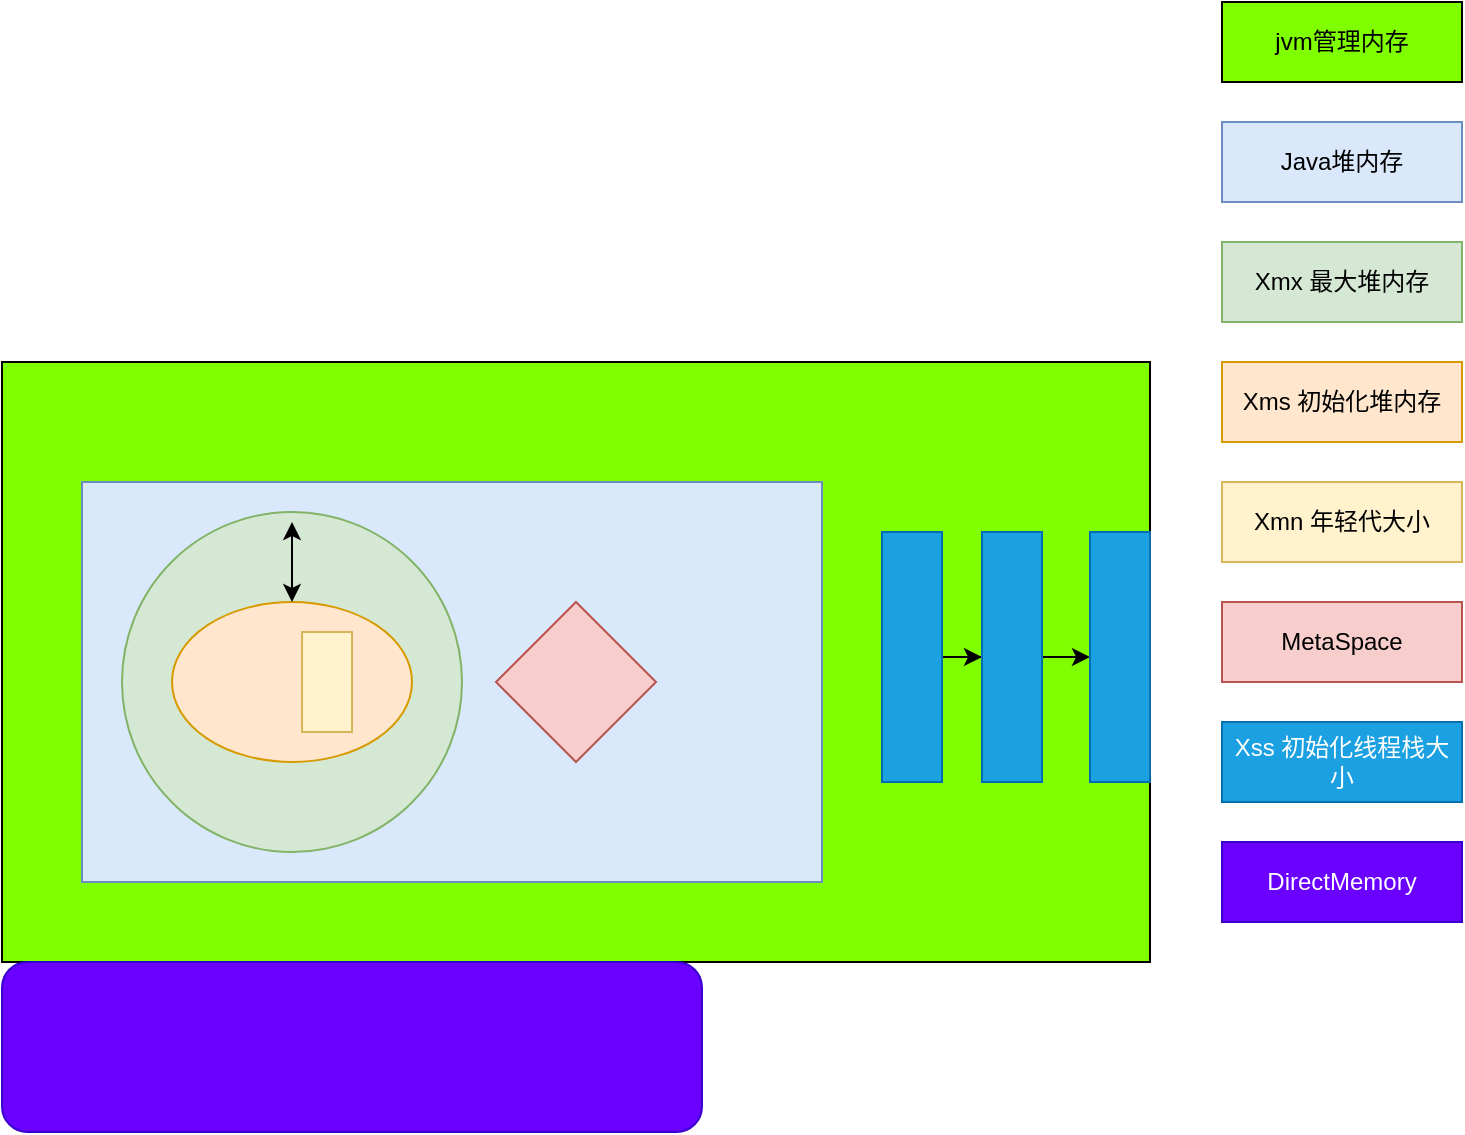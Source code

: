 <mxfile version="13.8.0" type="github">
  <diagram id="3-5V8wSNHy0x2rdLF35Z" name="第 1 页">
    <mxGraphModel dx="1426" dy="794" grid="1" gridSize="10" guides="1" tooltips="1" connect="1" arrows="1" fold="1" page="1" pageScale="1" pageWidth="827" pageHeight="1169" math="0" shadow="0">
      <root>
        <mxCell id="0" />
        <mxCell id="1" parent="0" />
        <mxCell id="YUGMLXJwsX0ST7-lgr5c-11" value="" style="rounded=0;whiteSpace=wrap;html=1;fillColor=#80FF00;" vertex="1" parent="1">
          <mxGeometry x="70" y="220" width="574" height="300" as="geometry" />
        </mxCell>
        <mxCell id="YUGMLXJwsX0ST7-lgr5c-12" value="" style="rounded=0;whiteSpace=wrap;html=1;fillColor=#dae8fc;strokeColor=#6c8ebf;" vertex="1" parent="1">
          <mxGeometry x="110" y="280" width="370" height="200" as="geometry" />
        </mxCell>
        <mxCell id="YUGMLXJwsX0ST7-lgr5c-13" value="" style="ellipse;whiteSpace=wrap;html=1;aspect=fixed;fillColor=#d5e8d4;strokeColor=#82b366;" vertex="1" parent="1">
          <mxGeometry x="130" y="295" width="170" height="170" as="geometry" />
        </mxCell>
        <mxCell id="YUGMLXJwsX0ST7-lgr5c-14" value="" style="ellipse;whiteSpace=wrap;html=1;fillColor=#ffe6cc;strokeColor=#d79b00;" vertex="1" parent="1">
          <mxGeometry x="155" y="340" width="120" height="80" as="geometry" />
        </mxCell>
        <mxCell id="YUGMLXJwsX0ST7-lgr5c-15" value="" style="rounded=0;whiteSpace=wrap;html=1;fillColor=#fff2cc;direction=south;strokeColor=#d6b656;" vertex="1" parent="1">
          <mxGeometry x="220" y="355" width="25" height="50" as="geometry" />
        </mxCell>
        <mxCell id="YUGMLXJwsX0ST7-lgr5c-16" value="" style="rhombus;whiteSpace=wrap;html=1;fillColor=#f8cecc;strokeColor=#b85450;" vertex="1" parent="1">
          <mxGeometry x="317" y="340" width="80" height="80" as="geometry" />
        </mxCell>
        <mxCell id="YUGMLXJwsX0ST7-lgr5c-17" value="" style="rounded=1;whiteSpace=wrap;html=1;fillColor=#6a00ff;strokeColor=#3700CC;fontColor=#ffffff;" vertex="1" parent="1">
          <mxGeometry x="70" y="520" width="350" height="85" as="geometry" />
        </mxCell>
        <mxCell id="YUGMLXJwsX0ST7-lgr5c-20" value="" style="edgeStyle=orthogonalEdgeStyle;rounded=0;orthogonalLoop=1;jettySize=auto;html=1;" edge="1" parent="1" source="YUGMLXJwsX0ST7-lgr5c-18" target="YUGMLXJwsX0ST7-lgr5c-19">
          <mxGeometry relative="1" as="geometry" />
        </mxCell>
        <mxCell id="YUGMLXJwsX0ST7-lgr5c-18" value="" style="rounded=0;whiteSpace=wrap;html=1;fillColor=#1ba1e2;direction=south;strokeColor=#006EAF;fontColor=#ffffff;" vertex="1" parent="1">
          <mxGeometry x="510" y="305" width="30" height="125" as="geometry" />
        </mxCell>
        <mxCell id="YUGMLXJwsX0ST7-lgr5c-22" value="" style="edgeStyle=orthogonalEdgeStyle;rounded=0;orthogonalLoop=1;jettySize=auto;html=1;" edge="1" parent="1" source="YUGMLXJwsX0ST7-lgr5c-19" target="YUGMLXJwsX0ST7-lgr5c-21">
          <mxGeometry relative="1" as="geometry" />
        </mxCell>
        <mxCell id="YUGMLXJwsX0ST7-lgr5c-19" value="" style="rounded=0;whiteSpace=wrap;html=1;fillColor=#1ba1e2;direction=south;strokeColor=#006EAF;fontColor=#ffffff;" vertex="1" parent="1">
          <mxGeometry x="560" y="305" width="30" height="125" as="geometry" />
        </mxCell>
        <mxCell id="YUGMLXJwsX0ST7-lgr5c-21" value="" style="rounded=0;whiteSpace=wrap;html=1;fillColor=#1ba1e2;direction=south;strokeColor=#006EAF;fontColor=#ffffff;" vertex="1" parent="1">
          <mxGeometry x="614" y="305" width="30" height="125" as="geometry" />
        </mxCell>
        <mxCell id="YUGMLXJwsX0ST7-lgr5c-23" value="" style="endArrow=classic;startArrow=classic;html=1;" edge="1" parent="1" source="YUGMLXJwsX0ST7-lgr5c-14">
          <mxGeometry width="50" height="50" relative="1" as="geometry">
            <mxPoint x="215" y="319.289" as="sourcePoint" />
            <mxPoint x="215" y="300" as="targetPoint" />
            <Array as="points">
              <mxPoint x="215" y="300" />
            </Array>
          </mxGeometry>
        </mxCell>
        <mxCell id="YUGMLXJwsX0ST7-lgr5c-30" value="jvm管理内存" style="rounded=0;whiteSpace=wrap;html=1;fillColor=#80FF00;" vertex="1" parent="1">
          <mxGeometry x="680" y="40" width="120" height="40" as="geometry" />
        </mxCell>
        <mxCell id="YUGMLXJwsX0ST7-lgr5c-31" value="Java堆内存" style="rounded=0;whiteSpace=wrap;html=1;fillColor=#dae8fc;strokeColor=#6c8ebf;" vertex="1" parent="1">
          <mxGeometry x="680" y="100" width="120" height="40" as="geometry" />
        </mxCell>
        <mxCell id="YUGMLXJwsX0ST7-lgr5c-33" value="Xmx 最大堆内存" style="rounded=0;whiteSpace=wrap;html=1;fillColor=#d5e8d4;strokeColor=#82b366;" vertex="1" parent="1">
          <mxGeometry x="680" y="160" width="120" height="40" as="geometry" />
        </mxCell>
        <mxCell id="YUGMLXJwsX0ST7-lgr5c-35" value="Xms 初始化堆内存" style="rounded=0;whiteSpace=wrap;html=1;fillColor=#ffe6cc;strokeColor=#d79b00;" vertex="1" parent="1">
          <mxGeometry x="680" y="220" width="120" height="40" as="geometry" />
        </mxCell>
        <mxCell id="YUGMLXJwsX0ST7-lgr5c-36" value="Xmn 年轻代大小" style="rounded=0;whiteSpace=wrap;html=1;fillColor=#fff2cc;strokeColor=#d6b656;" vertex="1" parent="1">
          <mxGeometry x="680" y="280" width="120" height="40" as="geometry" />
        </mxCell>
        <mxCell id="YUGMLXJwsX0ST7-lgr5c-37" value="MetaSpace" style="rounded=0;whiteSpace=wrap;html=1;fillColor=#f8cecc;strokeColor=#b85450;" vertex="1" parent="1">
          <mxGeometry x="680" y="340" width="120" height="40" as="geometry" />
        </mxCell>
        <mxCell id="YUGMLXJwsX0ST7-lgr5c-38" value="Xss 初始化线程栈大小" style="rounded=0;whiteSpace=wrap;html=1;fillColor=#1ba1e2;strokeColor=#006EAF;fontColor=#ffffff;" vertex="1" parent="1">
          <mxGeometry x="680" y="400" width="120" height="40" as="geometry" />
        </mxCell>
        <mxCell id="YUGMLXJwsX0ST7-lgr5c-39" value="DirectMemory" style="rounded=0;whiteSpace=wrap;html=1;fillColor=#6a00ff;strokeColor=#3700CC;fontColor=#ffffff;" vertex="1" parent="1">
          <mxGeometry x="680" y="460" width="120" height="40" as="geometry" />
        </mxCell>
      </root>
    </mxGraphModel>
  </diagram>
</mxfile>
